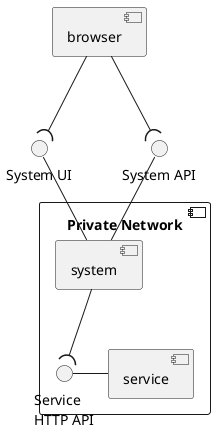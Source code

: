 @startuml context

component browser

interface "System UI" as systemUI

interface "System API" as systemAPI

component "Private Network" {
    component system

    component service

    interface "Service\nHTTP API" as serviceAPI
}

serviceAPI - service

systemUI -- system
systemAPI -- system

browser --( systemAPI
browser --( systemUI

system --( serviceAPI

@enduml